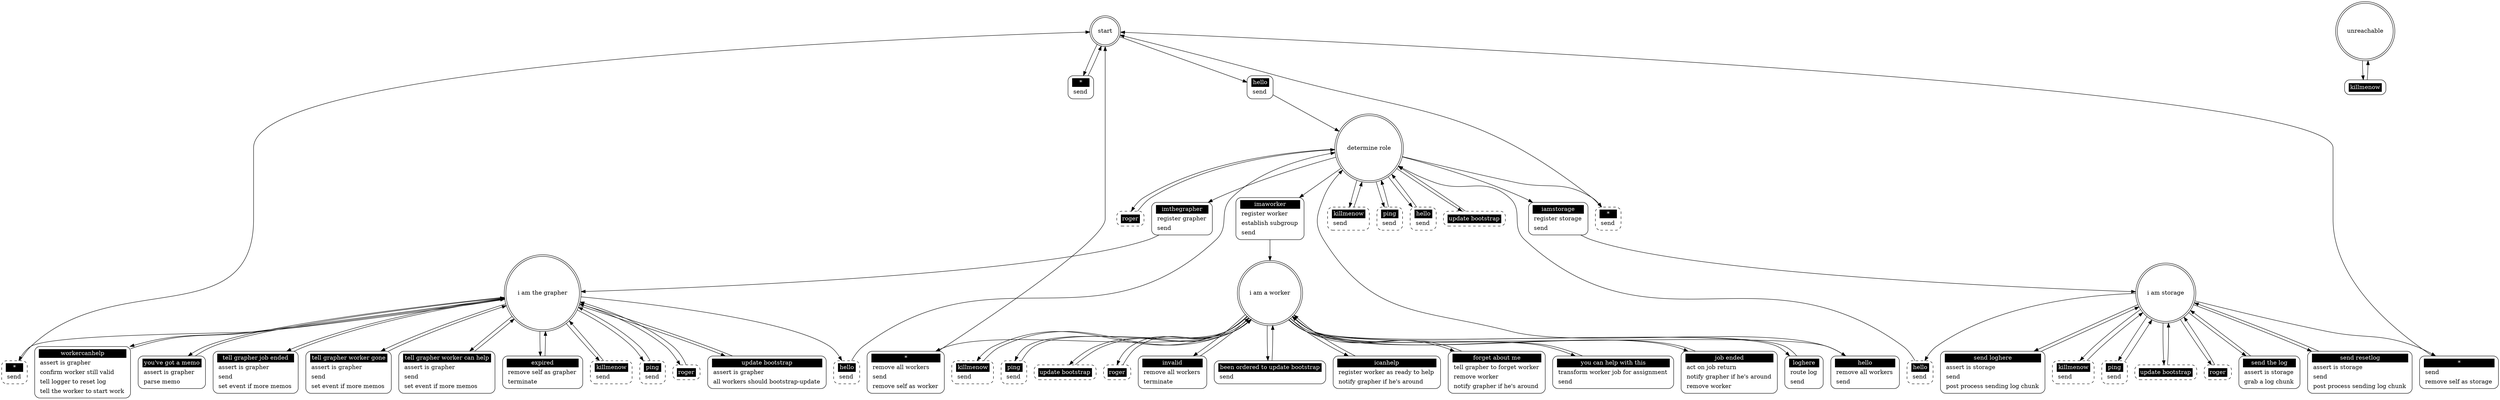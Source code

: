 ## Automatically generated from pkggraph_server.xml by gsl
digraph "pkggraph_server" {

 "start" [shape = "doublecircle"];
 "start hello" [shape = "Mrecord" style = solid label = <<table border="0" cellborder="0" cellpadding="3" bgcolor="white"><tr><td bgcolor="black" align="center" colspan="2"><font color="white">hello</font></td></tr><tr><td align="left" port="r3">send</td></tr></table>>];
 "start" -> "start hello";
 "start hello" -> "determine role";
 "start *" [shape = "Mrecord" style = solid label = <<table border="0" cellborder="0" cellpadding="3" bgcolor="white"><tr><td bgcolor="black" align="center" colspan="2"><font color="white">*</font></td></tr><tr><td align="left" port="r3">send</td></tr></table>>];
 "start" -> "start *";
 "start *" -> "start";

 "determine role" [shape = "doublecircle"];
 "determine role killmenow" [shape = "Mrecord" style = dashed label = <<table border="0" cellborder="0" cellpadding="3" bgcolor="white"><tr><td bgcolor="black" align="center" colspan="2"><font color="white">killmenow</font></td></tr><tr><td align="left" port="r3">send</td></tr></table>>];
 "determine role" -> "determine role killmenow";
 "determine role killmenow" -> "determine role";
 "determine role ping" [shape = "Mrecord" style = dashed label = <<table border="0" cellborder="0" cellpadding="3" bgcolor="white"><tr><td bgcolor="black" align="center" colspan="2"><font color="white">ping</font></td></tr><tr><td align="left" port="r3">send</td></tr></table>>];
 "determine role" -> "determine role ping";
 "determine role ping" -> "determine role";
 "determine role hello" [shape = "Mrecord" style = dashed label = <<table border="0" cellborder="0" cellpadding="3" bgcolor="white"><tr><td bgcolor="black" align="center" colspan="2"><font color="white">hello</font></td></tr><tr><td align="left" port="r3">send</td></tr></table>>];
 "determine role" -> "determine role hello";
 "determine role hello" -> "determine role";
 "determine role update bootstrap" [shape = "Mrecord" style = dashed label = <<table border="0" cellborder="0" cellpadding="3" bgcolor="white"><tr><td bgcolor="black" align="center" colspan="2"><font color="white">update bootstrap</font></td></tr></table>>];
 "determine role" -> "determine role update bootstrap";
 "determine role update bootstrap" -> "determine role";
 "determine role roger" [shape = "Mrecord" style = dashed label = <<table border="0" cellborder="0" cellpadding="3" bgcolor="white"><tr><td bgcolor="black" align="center" colspan="2"><font color="white">roger</font></td></tr></table>>];
 "determine role" -> "determine role roger";
 "determine role roger" -> "determine role";
 "determine role *" [shape = "Mrecord" style = dashed label = <<table border="0" cellborder="0" cellpadding="3" bgcolor="white"><tr><td bgcolor="black" align="center" colspan="2"><font color="white">*</font></td></tr><tr><td align="left" port="r3">send</td></tr></table>>];
 "determine role" -> "determine role *";
 "determine role *" -> "start";
 "determine role imthegrapher" [shape = "Mrecord" style = solid label = <<table border="0" cellborder="0" cellpadding="3" bgcolor="white"><tr><td bgcolor="black" align="center" colspan="2"><font color="white">imthegrapher</font></td></tr><tr><td align="left" port="r3">register grapher</td></tr><tr><td align="left" port="r3">send</td></tr></table>>];
 "determine role" -> "determine role imthegrapher";
 "determine role imthegrapher" -> "i am the grapher";
 "determine role imaworker" [shape = "Mrecord" style = solid label = <<table border="0" cellborder="0" cellpadding="3" bgcolor="white"><tr><td bgcolor="black" align="center" colspan="2"><font color="white">imaworker</font></td></tr><tr><td align="left" port="r3">register worker</td></tr><tr><td align="left" port="r3">establish subgroup</td></tr><tr><td align="left" port="r3">send</td></tr></table>>];
 "determine role" -> "determine role imaworker";
 "determine role imaworker" -> "i am a worker";
 "determine role iamstorage" [shape = "Mrecord" style = solid label = <<table border="0" cellborder="0" cellpadding="3" bgcolor="white"><tr><td bgcolor="black" align="center" colspan="2"><font color="white">iamstorage</font></td></tr><tr><td align="left" port="r3">register storage</td></tr><tr><td align="left" port="r3">send</td></tr></table>>];
 "determine role" -> "determine role iamstorage";
 "determine role iamstorage" -> "i am storage";

 "i am the grapher" [shape = "doublecircle"];
 "i am the grapher killmenow" [shape = "Mrecord" style = dashed label = <<table border="0" cellborder="0" cellpadding="3" bgcolor="white"><tr><td bgcolor="black" align="center" colspan="2"><font color="white">killmenow</font></td></tr><tr><td align="left" port="r3">send</td></tr></table>>];
 "i am the grapher" -> "i am the grapher killmenow";
 "i am the grapher killmenow" -> "i am the grapher";
 "i am the grapher ping" [shape = "Mrecord" style = dashed label = <<table border="0" cellborder="0" cellpadding="3" bgcolor="white"><tr><td bgcolor="black" align="center" colspan="2"><font color="white">ping</font></td></tr><tr><td align="left" port="r3">send</td></tr></table>>];
 "i am the grapher" -> "i am the grapher ping";
 "i am the grapher ping" -> "i am the grapher";
 "i am the grapher hello" [shape = "Mrecord" style = dashed label = <<table border="0" cellborder="0" cellpadding="3" bgcolor="white"><tr><td bgcolor="black" align="center" colspan="2"><font color="white">hello</font></td></tr><tr><td align="left" port="r3">send</td></tr></table>>];
 "i am the grapher" -> "i am the grapher hello";
 "i am the grapher hello" -> "determine role";
 "i am the grapher roger" [shape = "Mrecord" style = dashed label = <<table border="0" cellborder="0" cellpadding="3" bgcolor="white"><tr><td bgcolor="black" align="center" colspan="2"><font color="white">roger</font></td></tr></table>>];
 "i am the grapher" -> "i am the grapher roger";
 "i am the grapher roger" -> "i am the grapher";
 "i am the grapher *" [shape = "Mrecord" style = dashed label = <<table border="0" cellborder="0" cellpadding="3" bgcolor="white"><tr><td bgcolor="black" align="center" colspan="2"><font color="white">*</font></td></tr><tr><td align="left" port="r3">send</td></tr></table>>];
 "i am the grapher" -> "i am the grapher *";
 "i am the grapher *" -> "start";
 "i am the grapher update bootstrap" [shape = "Mrecord" style = solid label = <<table border="0" cellborder="0" cellpadding="3" bgcolor="white"><tr><td bgcolor="black" align="center" colspan="2"><font color="white">update bootstrap</font></td></tr><tr><td align="left" port="r3">assert is grapher</td></tr><tr><td align="left" port="r3">all workers should bootstrap-update</td></tr></table>>];
 "i am the grapher" -> "i am the grapher update bootstrap";
 "i am the grapher update bootstrap" -> "i am the grapher";
 "i am the grapher workercanhelp" [shape = "Mrecord" style = solid label = <<table border="0" cellborder="0" cellpadding="3" bgcolor="white"><tr><td bgcolor="black" align="center" colspan="2"><font color="white">workercanhelp</font></td></tr><tr><td align="left" port="r3">assert is grapher</td></tr><tr><td align="left" port="r3">confirm worker still valid</td></tr><tr><td align="left" port="r3">tell logger to reset log</td></tr><tr><td align="left" port="r3">tell the worker to start work</td></tr></table>>];
 "i am the grapher" -> "i am the grapher workercanhelp";
 "i am the grapher workercanhelp" -> "i am the grapher";
 "i am the grapher you've got a memo" [shape = "Mrecord" style = solid label = <<table border="0" cellborder="0" cellpadding="3" bgcolor="white"><tr><td bgcolor="black" align="center" colspan="2"><font color="white">you've got a memo</font></td></tr><tr><td align="left" port="r3">assert is grapher</td></tr><tr><td align="left" port="r3">parse memo</td></tr></table>>];
 "i am the grapher" -> "i am the grapher you've got a memo";
 "i am the grapher you've got a memo" -> "i am the grapher";
 "i am the grapher tell grapher job ended" [shape = "Mrecord" style = solid label = <<table border="0" cellborder="0" cellpadding="3" bgcolor="white"><tr><td bgcolor="black" align="center" colspan="2"><font color="white">tell grapher job ended</font></td></tr><tr><td align="left" port="r3">assert is grapher</td></tr><tr><td align="left" port="r3">send</td></tr><tr><td align="left" port="r3">set event if more memos</td></tr></table>>];
 "i am the grapher" -> "i am the grapher tell grapher job ended";
 "i am the grapher tell grapher job ended" -> "i am the grapher";
 "i am the grapher tell grapher worker gone" [shape = "Mrecord" style = solid label = <<table border="0" cellborder="0" cellpadding="3" bgcolor="white"><tr><td bgcolor="black" align="center" colspan="2"><font color="white">tell grapher worker gone</font></td></tr><tr><td align="left" port="r3">assert is grapher</td></tr><tr><td align="left" port="r3">send</td></tr><tr><td align="left" port="r3">set event if more memos</td></tr></table>>];
 "i am the grapher" -> "i am the grapher tell grapher worker gone";
 "i am the grapher tell grapher worker gone" -> "i am the grapher";
 "i am the grapher tell grapher worker can help" [shape = "Mrecord" style = solid label = <<table border="0" cellborder="0" cellpadding="3" bgcolor="white"><tr><td bgcolor="black" align="center" colspan="2"><font color="white">tell grapher worker can help</font></td></tr><tr><td align="left" port="r3">assert is grapher</td></tr><tr><td align="left" port="r3">send</td></tr><tr><td align="left" port="r3">set event if more memos</td></tr></table>>];
 "i am the grapher" -> "i am the grapher tell grapher worker can help";
 "i am the grapher tell grapher worker can help" -> "i am the grapher";
 "i am the grapher expired" [shape = "Mrecord" style = solid label = <<table border="0" cellborder="0" cellpadding="3" bgcolor="white"><tr><td bgcolor="black" align="center" colspan="2"><font color="white">expired</font></td></tr><tr><td align="left" port="r3">remove self as grapher</td></tr><tr><td align="left" port="r3">terminate</td></tr></table>>];
 "i am the grapher" -> "i am the grapher expired";
 "i am the grapher expired" -> "i am the grapher";

 "i am a worker" [shape = "doublecircle"];
 "i am a worker killmenow" [shape = "Mrecord" style = dashed label = <<table border="0" cellborder="0" cellpadding="3" bgcolor="white"><tr><td bgcolor="black" align="center" colspan="2"><font color="white">killmenow</font></td></tr><tr><td align="left" port="r3">send</td></tr></table>>];
 "i am a worker" -> "i am a worker killmenow";
 "i am a worker killmenow" -> "i am a worker";
 "i am a worker ping" [shape = "Mrecord" style = dashed label = <<table border="0" cellborder="0" cellpadding="3" bgcolor="white"><tr><td bgcolor="black" align="center" colspan="2"><font color="white">ping</font></td></tr><tr><td align="left" port="r3">send</td></tr></table>>];
 "i am a worker" -> "i am a worker ping";
 "i am a worker ping" -> "i am a worker";
 "i am a worker update bootstrap" [shape = "Mrecord" style = dashed label = <<table border="0" cellborder="0" cellpadding="3" bgcolor="white"><tr><td bgcolor="black" align="center" colspan="2"><font color="white">update bootstrap</font></td></tr></table>>];
 "i am a worker" -> "i am a worker update bootstrap";
 "i am a worker update bootstrap" -> "i am a worker";
 "i am a worker roger" [shape = "Mrecord" style = dashed label = <<table border="0" cellborder="0" cellpadding="3" bgcolor="white"><tr><td bgcolor="black" align="center" colspan="2"><font color="white">roger</font></td></tr></table>>];
 "i am a worker" -> "i am a worker roger";
 "i am a worker roger" -> "i am a worker";
 "i am a worker hello" [shape = "Mrecord" style = solid label = <<table border="0" cellborder="0" cellpadding="3" bgcolor="white"><tr><td bgcolor="black" align="center" colspan="2"><font color="white">hello</font></td></tr><tr><td align="left" port="r3">remove all workers</td></tr><tr><td align="left" port="r3">send</td></tr></table>>];
 "i am a worker" -> "i am a worker hello";
 "i am a worker hello" -> "determine role";
 "i am a worker invalid" [shape = "Mrecord" style = solid label = <<table border="0" cellborder="0" cellpadding="3" bgcolor="white"><tr><td bgcolor="black" align="center" colspan="2"><font color="white">invalid</font></td></tr><tr><td align="left" port="r3">remove all workers</td></tr><tr><td align="left" port="r3">terminate</td></tr></table>>];
 "i am a worker" -> "i am a worker invalid";
 "i am a worker invalid" -> "i am a worker";
 "i am a worker been ordered to update bootstrap" [shape = "Mrecord" style = solid label = <<table border="0" cellborder="0" cellpadding="3" bgcolor="white"><tr><td bgcolor="black" align="center" colspan="2"><font color="white">been ordered to update bootstrap</font></td></tr><tr><td align="left" port="r3">send</td></tr></table>>];
 "i am a worker" -> "i am a worker been ordered to update bootstrap";
 "i am a worker been ordered to update bootstrap" -> "i am a worker";
 "i am a worker icanhelp" [shape = "Mrecord" style = solid label = <<table border="0" cellborder="0" cellpadding="3" bgcolor="white"><tr><td bgcolor="black" align="center" colspan="2"><font color="white">icanhelp</font></td></tr><tr><td align="left" port="r3">register worker as ready to help</td></tr><tr><td align="left" port="r3">notify grapher if he's around</td></tr></table>>];
 "i am a worker" -> "i am a worker icanhelp";
 "i am a worker icanhelp" -> "i am a worker";
 "i am a worker forget about me" [shape = "Mrecord" style = solid label = <<table border="0" cellborder="0" cellpadding="3" bgcolor="white"><tr><td bgcolor="black" align="center" colspan="2"><font color="white">forget about me</font></td></tr><tr><td align="left" port="r3">tell grapher to forget worker</td></tr><tr><td align="left" port="r3">remove worker</td></tr><tr><td align="left" port="r3">notify grapher if he's around</td></tr></table>>];
 "i am a worker" -> "i am a worker forget about me";
 "i am a worker forget about me" -> "i am a worker";
 "i am a worker you can help with this" [shape = "Mrecord" style = solid label = <<table border="0" cellborder="0" cellpadding="3" bgcolor="white"><tr><td bgcolor="black" align="center" colspan="2"><font color="white">you can help with this</font></td></tr><tr><td align="left" port="r3">transform worker job for assignment</td></tr><tr><td align="left" port="r3">send</td></tr></table>>];
 "i am a worker" -> "i am a worker you can help with this";
 "i am a worker you can help with this" -> "i am a worker";
 "i am a worker job ended" [shape = "Mrecord" style = solid label = <<table border="0" cellborder="0" cellpadding="3" bgcolor="white"><tr><td bgcolor="black" align="center" colspan="2"><font color="white">job ended</font></td></tr><tr><td align="left" port="r3">act on job return</td></tr><tr><td align="left" port="r3">notify grapher if he's around</td></tr><tr><td align="left" port="r3">remove worker</td></tr></table>>];
 "i am a worker" -> "i am a worker job ended";
 "i am a worker job ended" -> "i am a worker";
 "i am a worker loghere" [shape = "Mrecord" style = solid label = <<table border="0" cellborder="0" cellpadding="3" bgcolor="white"><tr><td bgcolor="black" align="center" colspan="2"><font color="white">loghere</font></td></tr><tr><td align="left" port="r3">route log</td></tr><tr><td align="left" port="r3">send</td></tr></table>>];
 "i am a worker" -> "i am a worker loghere";
 "i am a worker loghere" -> "i am a worker";
 "i am a worker *" [shape = "Mrecord" style = solid label = <<table border="0" cellborder="0" cellpadding="3" bgcolor="white"><tr><td bgcolor="black" align="center" colspan="2"><font color="white">*</font></td></tr><tr><td align="left" port="r3">remove all workers</td></tr><tr><td align="left" port="r3">send</td></tr><tr><td align="left" port="r3">remove self as worker</td></tr></table>>];
 "i am a worker" -> "i am a worker *";
 "i am a worker *" -> "start";

 "i am storage" [shape = "doublecircle"];
 "i am storage killmenow" [shape = "Mrecord" style = dashed label = <<table border="0" cellborder="0" cellpadding="3" bgcolor="white"><tr><td bgcolor="black" align="center" colspan="2"><font color="white">killmenow</font></td></tr><tr><td align="left" port="r3">send</td></tr></table>>];
 "i am storage" -> "i am storage killmenow";
 "i am storage killmenow" -> "i am storage";
 "i am storage ping" [shape = "Mrecord" style = dashed label = <<table border="0" cellborder="0" cellpadding="3" bgcolor="white"><tr><td bgcolor="black" align="center" colspan="2"><font color="white">ping</font></td></tr><tr><td align="left" port="r3">send</td></tr></table>>];
 "i am storage" -> "i am storage ping";
 "i am storage ping" -> "i am storage";
 "i am storage hello" [shape = "Mrecord" style = dashed label = <<table border="0" cellborder="0" cellpadding="3" bgcolor="white"><tr><td bgcolor="black" align="center" colspan="2"><font color="white">hello</font></td></tr><tr><td align="left" port="r3">send</td></tr></table>>];
 "i am storage" -> "i am storage hello";
 "i am storage hello" -> "determine role";
 "i am storage update bootstrap" [shape = "Mrecord" style = dashed label = <<table border="0" cellborder="0" cellpadding="3" bgcolor="white"><tr><td bgcolor="black" align="center" colspan="2"><font color="white">update bootstrap</font></td></tr></table>>];
 "i am storage" -> "i am storage update bootstrap";
 "i am storage update bootstrap" -> "i am storage";
 "i am storage roger" [shape = "Mrecord" style = dashed label = <<table border="0" cellborder="0" cellpadding="3" bgcolor="white"><tr><td bgcolor="black" align="center" colspan="2"><font color="white">roger</font></td></tr></table>>];
 "i am storage" -> "i am storage roger";
 "i am storage roger" -> "i am storage";
 "i am storage send the log" [shape = "Mrecord" style = solid label = <<table border="0" cellborder="0" cellpadding="3" bgcolor="white"><tr><td bgcolor="black" align="center" colspan="2"><font color="white">send the log</font></td></tr><tr><td align="left" port="r3">assert is storage</td></tr><tr><td align="left" port="r3">grab a log chunk</td></tr></table>>];
 "i am storage" -> "i am storage send the log";
 "i am storage send the log" -> "i am storage";
 "i am storage send resetlog" [shape = "Mrecord" style = solid label = <<table border="0" cellborder="0" cellpadding="3" bgcolor="white"><tr><td bgcolor="black" align="center" colspan="2"><font color="white">send resetlog</font></td></tr><tr><td align="left" port="r3">assert is storage</td></tr><tr><td align="left" port="r3">send</td></tr><tr><td align="left" port="r3">post process sending log chunk</td></tr></table>>];
 "i am storage" -> "i am storage send resetlog";
 "i am storage send resetlog" -> "i am storage";
 "i am storage send loghere" [shape = "Mrecord" style = solid label = <<table border="0" cellborder="0" cellpadding="3" bgcolor="white"><tr><td bgcolor="black" align="center" colspan="2"><font color="white">send loghere</font></td></tr><tr><td align="left" port="r3">assert is storage</td></tr><tr><td align="left" port="r3">send</td></tr><tr><td align="left" port="r3">post process sending log chunk</td></tr></table>>];
 "i am storage" -> "i am storage send loghere";
 "i am storage send loghere" -> "i am storage";
 "i am storage *" [shape = "Mrecord" style = solid label = <<table border="0" cellborder="0" cellpadding="3" bgcolor="white"><tr><td bgcolor="black" align="center" colspan="2"><font color="white">*</font></td></tr><tr><td align="left" port="r3">send</td></tr><tr><td align="left" port="r3">remove self as storage</td></tr></table>>];
 "i am storage" -> "i am storage *";
 "i am storage *" -> "start";

 "unreachable" [shape = "doublecircle"];
 "unreachable killmenow" [shape = "Mrecord" style = solid label = <<table border="0" cellborder="0" cellpadding="3" bgcolor="white"><tr><td bgcolor="black" align="center" colspan="2"><font color="white">killmenow</font></td></tr></table>>];
 "unreachable" -> "unreachable killmenow";
 "unreachable killmenow" -> "unreachable";
}
